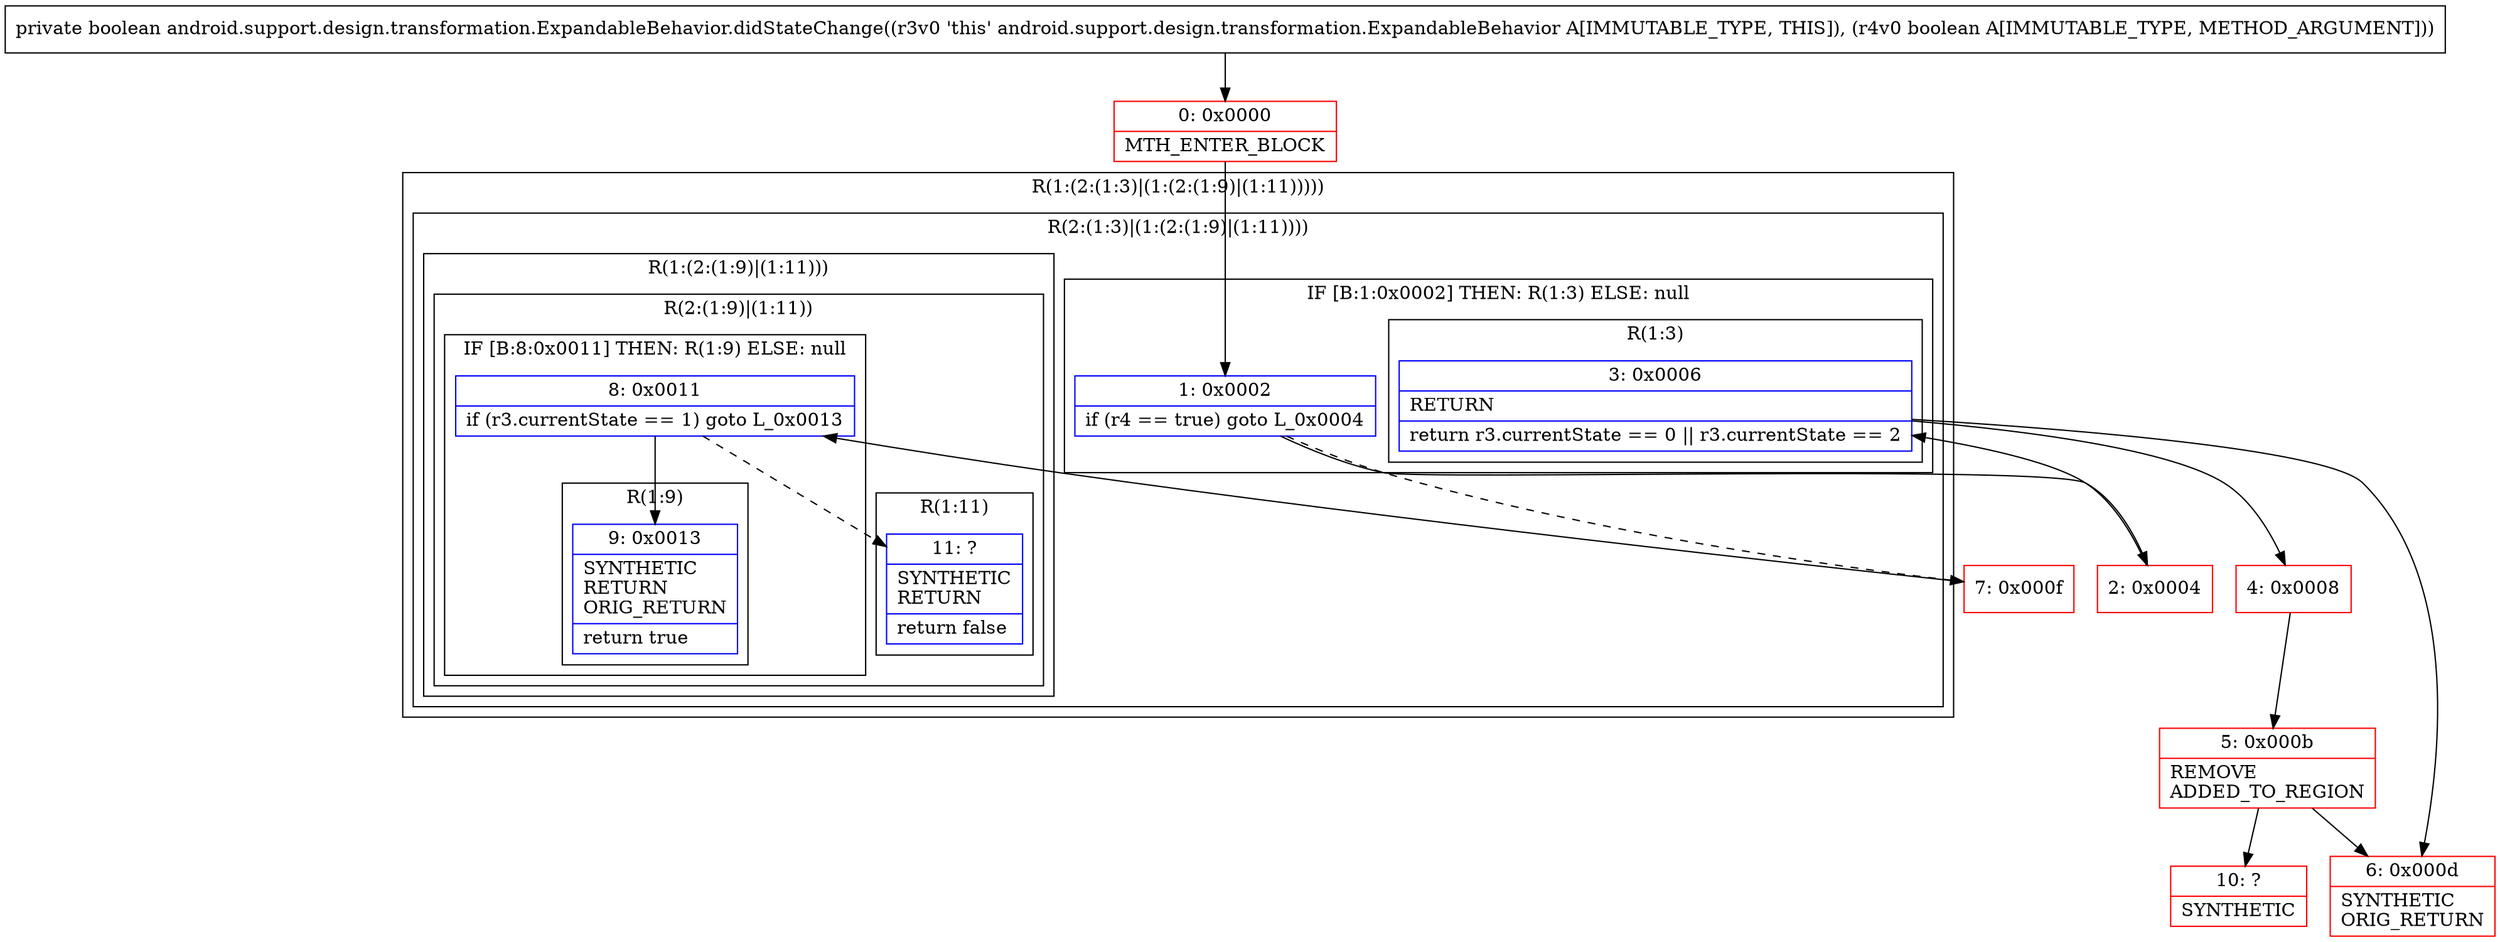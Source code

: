 digraph "CFG forandroid.support.design.transformation.ExpandableBehavior.didStateChange(Z)Z" {
subgraph cluster_Region_1778218389 {
label = "R(1:(2:(1:3)|(1:(2:(1:9)|(1:11)))))";
node [shape=record,color=blue];
subgraph cluster_Region_918054338 {
label = "R(2:(1:3)|(1:(2:(1:9)|(1:11))))";
node [shape=record,color=blue];
subgraph cluster_IfRegion_778957077 {
label = "IF [B:1:0x0002] THEN: R(1:3) ELSE: null";
node [shape=record,color=blue];
Node_1 [shape=record,label="{1\:\ 0x0002|if (r4 == true) goto L_0x0004\l}"];
subgraph cluster_Region_304496657 {
label = "R(1:3)";
node [shape=record,color=blue];
Node_3 [shape=record,label="{3\:\ 0x0006|RETURN\l|return r3.currentState == 0 \|\| r3.currentState == 2\l}"];
}
}
subgraph cluster_Region_276160029 {
label = "R(1:(2:(1:9)|(1:11)))";
node [shape=record,color=blue];
subgraph cluster_Region_1695952804 {
label = "R(2:(1:9)|(1:11))";
node [shape=record,color=blue];
subgraph cluster_IfRegion_615685962 {
label = "IF [B:8:0x0011] THEN: R(1:9) ELSE: null";
node [shape=record,color=blue];
Node_8 [shape=record,label="{8\:\ 0x0011|if (r3.currentState == 1) goto L_0x0013\l}"];
subgraph cluster_Region_70546693 {
label = "R(1:9)";
node [shape=record,color=blue];
Node_9 [shape=record,label="{9\:\ 0x0013|SYNTHETIC\lRETURN\lORIG_RETURN\l|return true\l}"];
}
}
subgraph cluster_Region_982505128 {
label = "R(1:11)";
node [shape=record,color=blue];
Node_11 [shape=record,label="{11\:\ ?|SYNTHETIC\lRETURN\l|return false\l}"];
}
}
}
}
}
Node_0 [shape=record,color=red,label="{0\:\ 0x0000|MTH_ENTER_BLOCK\l}"];
Node_2 [shape=record,color=red,label="{2\:\ 0x0004}"];
Node_4 [shape=record,color=red,label="{4\:\ 0x0008}"];
Node_5 [shape=record,color=red,label="{5\:\ 0x000b|REMOVE\lADDED_TO_REGION\l}"];
Node_6 [shape=record,color=red,label="{6\:\ 0x000d|SYNTHETIC\lORIG_RETURN\l}"];
Node_7 [shape=record,color=red,label="{7\:\ 0x000f}"];
Node_10 [shape=record,color=red,label="{10\:\ ?|SYNTHETIC\l}"];
MethodNode[shape=record,label="{private boolean android.support.design.transformation.ExpandableBehavior.didStateChange((r3v0 'this' android.support.design.transformation.ExpandableBehavior A[IMMUTABLE_TYPE, THIS]), (r4v0 boolean A[IMMUTABLE_TYPE, METHOD_ARGUMENT])) }"];
MethodNode -> Node_0;
Node_1 -> Node_2;
Node_1 -> Node_7[style=dashed];
Node_3 -> Node_4;
Node_3 -> Node_6;
Node_8 -> Node_9;
Node_8 -> Node_11[style=dashed];
Node_0 -> Node_1;
Node_2 -> Node_3;
Node_4 -> Node_5;
Node_5 -> Node_6;
Node_5 -> Node_10;
Node_7 -> Node_8;
}

